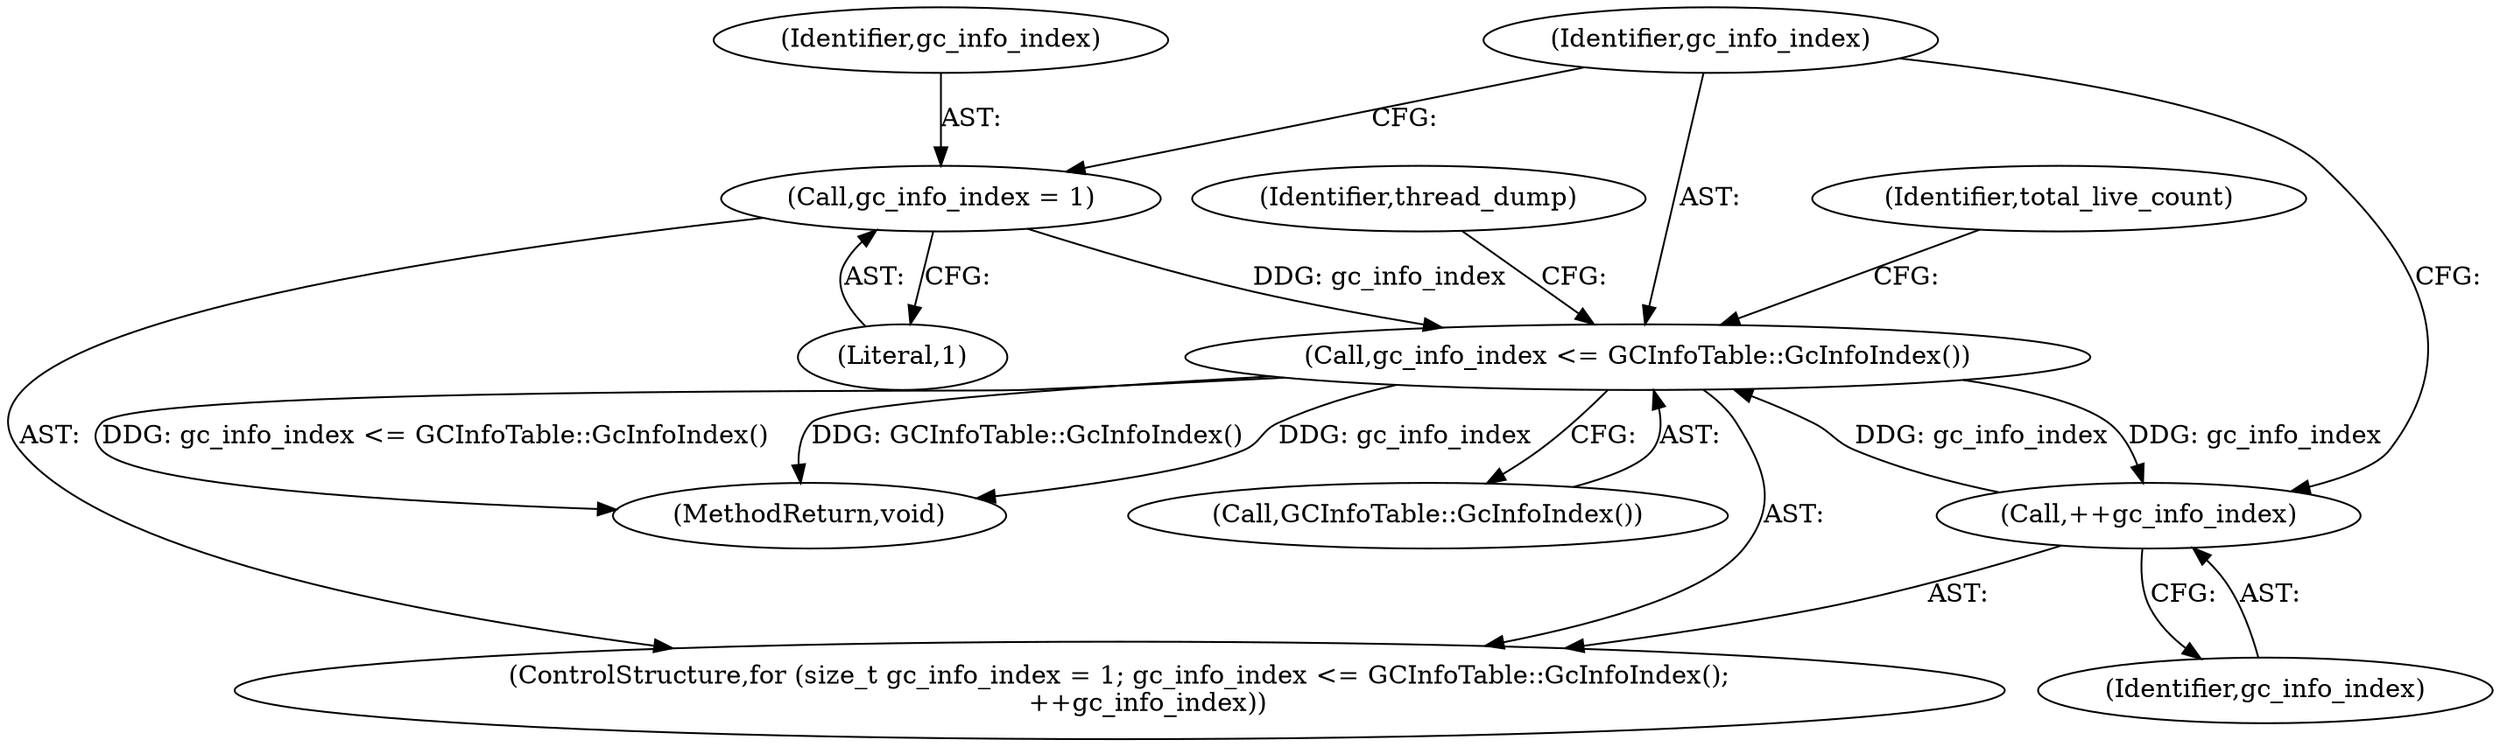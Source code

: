 digraph "1_Chrome_20b65d00ca3d8696430e22efad7485366f8c3a21_2@del" {
"1000194" [label="(Call,gc_info_index = 1)"];
"1000197" [label="(Call,gc_info_index <= GCInfoTable::GcInfoIndex())"];
"1000200" [label="(Call,++gc_info_index)"];
"1000200" [label="(Call,++gc_info_index)"];
"1000197" [label="(Call,gc_info_index <= GCInfoTable::GcInfoIndex())"];
"1000192" [label="(ControlStructure,for (size_t gc_info_index = 1; gc_info_index <= GCInfoTable::GcInfoIndex();\n       ++gc_info_index))"];
"1000265" [label="(MethodReturn,void)"];
"1000204" [label="(Identifier,total_live_count)"];
"1000201" [label="(Identifier,gc_info_index)"];
"1000199" [label="(Call,GCInfoTable::GcInfoIndex())"];
"1000198" [label="(Identifier,gc_info_index)"];
"1000194" [label="(Call,gc_info_index = 1)"];
"1000196" [label="(Literal,1)"];
"1000195" [label="(Identifier,gc_info_index)"];
"1000233" [label="(Identifier,thread_dump)"];
"1000194" -> "1000192"  [label="AST: "];
"1000194" -> "1000196"  [label="CFG: "];
"1000195" -> "1000194"  [label="AST: "];
"1000196" -> "1000194"  [label="AST: "];
"1000198" -> "1000194"  [label="CFG: "];
"1000194" -> "1000197"  [label="DDG: gc_info_index"];
"1000197" -> "1000192"  [label="AST: "];
"1000197" -> "1000199"  [label="CFG: "];
"1000198" -> "1000197"  [label="AST: "];
"1000199" -> "1000197"  [label="AST: "];
"1000204" -> "1000197"  [label="CFG: "];
"1000233" -> "1000197"  [label="CFG: "];
"1000197" -> "1000265"  [label="DDG: gc_info_index <= GCInfoTable::GcInfoIndex()"];
"1000197" -> "1000265"  [label="DDG: GCInfoTable::GcInfoIndex()"];
"1000197" -> "1000265"  [label="DDG: gc_info_index"];
"1000200" -> "1000197"  [label="DDG: gc_info_index"];
"1000197" -> "1000200"  [label="DDG: gc_info_index"];
"1000200" -> "1000192"  [label="AST: "];
"1000200" -> "1000201"  [label="CFG: "];
"1000201" -> "1000200"  [label="AST: "];
"1000198" -> "1000200"  [label="CFG: "];
}
